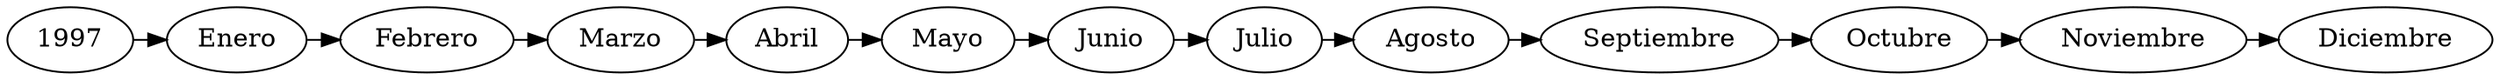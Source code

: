 digraph G{
rankdir=TB;
Nodo1997[label="1997"]
Nodo1997->Nodo19971;
Nodo19971[label="Enero"]
Nodo19971->Nodo19972;
Nodo19972[label="Febrero"]
Nodo19972->Nodo19973;
Nodo19973[label="Marzo"]
Nodo19973->Nodo19974;
Nodo19974[label="Abril"]
Nodo19974->Nodo19975;
Nodo19975[label="Mayo"]
Nodo19975->Nodo19976;
Nodo19976[label="Junio"]
Nodo19976->Nodo19977;
Nodo19977[label="Julio"]
Nodo19977->Nodo19978;
Nodo19978[label="Agosto"]
Nodo19978->Nodo19979;
Nodo19979[label="Septiembre"]
Nodo19979->Nodo199710;
Nodo199710[label="Octubre"]
Nodo199710->Nodo199711;
Nodo199711[label="Noviembre"]
Nodo199711->Nodo199712;
Nodo199712[label="Diciembre"]
{rank = same; Nodo1997; Nodo19971; Nodo19972; Nodo19973; Nodo19974; Nodo19975; Nodo19976; Nodo19977; Nodo19978; Nodo19979; Nodo199710; Nodo199711; Nodo199712; }

}